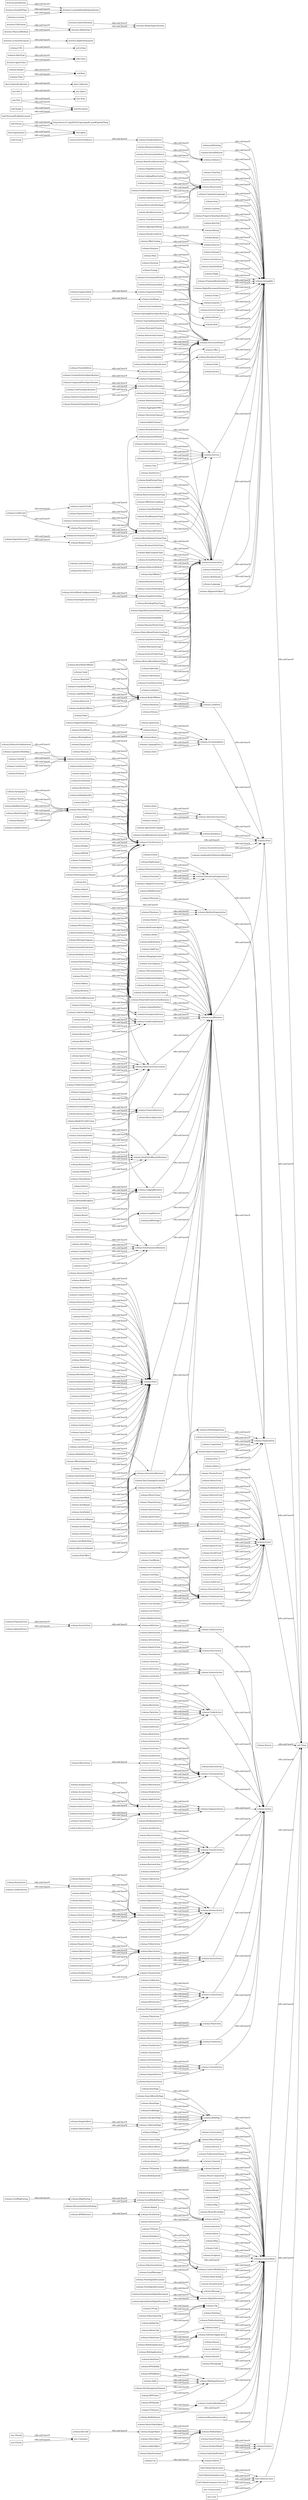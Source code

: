 digraph ar2dtool_diagram { 
rankdir=LR;
size="1000"
node [shape = rectangle, color="black"]; "sioc:Thread" "sioc:UserAccount" "foaf:Agent" "sioc:Post" "sioc:Item" "sioc:Space" "foaf:Document" "sioc:Site" "foaf:OnlineAccount" "sioc:Container" "sioc:Forum" "skos:OrderedCollection" "skos:Collection" "schema:ComputerLanguage" "schema:MusicRecording" "schema:PostalAddress" "schema:RoofingContractor" "schema:CampingPitch" "schema:GeoShape" "schema:Intangible" "schema:Article" "schema:AutoPartsStore" "schema:CommentAction" "schema:Question" "schema:PeopleAudience" "schema:UseAction" "schema:MusicAlbumProductionType" "schema:IndividualProduct" "schema:GameServerStatus" "schema:Movie" "schema:BusinessAudience" "schema:Blog" "schema:RsvpResponseType" "schema:GiveAction" "schema:CookAction" "schema:Embassy" "schema:ComedyClub" "schema:Code" "schema:ReservationPackage" "schema:Hotel" "schema:IceCreamShop" "schema:Playground" "schema:Seat" "schema:MusicVideoObject" "schema:Museum" "schema:GovernmentOffice" "schema:Barcode" "schema:DislikeAction" "schema:Energy" "schema:CreateAction" "schema:PlayAction" "schema:BookSeries" "schema:ReturnAction" "schema:ListItem" "schema:Sculpture" "schema:LiquorStore" "schema:Florist" "schema:MobilePhoneStore" "schema:PaymentCard" "schema:FindAction" "schema:CableOrSatelliteService" "schema:GovernmentBuilding" "schema:WPSideBar" "schema:BefriendAction" "schema:Organization" "schema:RsvpAction" "schema:DeliveryEvent" "schema:DanceGroup" "schema:LiteraryEvent" "schema:DriveWheelConfigurationValue" "schema:City" "schema:PropertyValueSpecification" "schema:ChildrensEvent" "schema:ItemPage" "schema:WarrantyScope" "schema:TVSeries" "schema:TVClip" "schema:AccountingService" "schema:EducationalAudience" "schema:GeoCircle" "schema:SubwayStation" "schema:SocialMediaPosting" "schema:Hospital" "schema:GeoCoordinates" "schema:ExerciseGym" "schema:PoliceStation" "schema:DanceEvent" "schema:InvestmentOrDeposit" "schema:SelfStorage" "schema:BreadcrumbList" "schema:BarOrPub" "schema:BuyAction" "schema:WPAdBlock" "schema:HomeAndConstructionBusiness" "schema:Accommodation" "schema:BusTrip" "schema:MarryAction" "schema:EmergencyService" "schema:ReadAction" "schema:BodyOfWater" "schema:Aquarium" "schema:NightClub" "schema:OfficeEquipmentStore" "schema:RadioSeason" "schema:ReserveAction" "schema:AcceptAction" "schema:Electrician" "schema:ControlAction" "schema:LikeAction" "schema:ImageObject" "schema:TelevisionChannel" "schema:Attorney" "schema:DefenceEstablishment" "schema:EventVenue" "schema:Reservoir" "schema:Suite" "schema:Rating" "schema:InsuranceAgency" "schema:ReactAction" "schema:BusReservation" "schema:Brand" "schema:BroadcastEvent" "schema:TireShop" "schema:DataCatalog" "schema:DepartAction" "schema:NoteDigitalDocument" "schema:ItemListOrderType" "schema:TipAction" "schema:PublicationEvent" "schema:TrainReservation" "schema:BorrowAction" "schema:VisualArtwork" "schema:DryCleaningOrLaundry" "schema:Church" "schema:UpdateAction" "schema:Apartment" "schema:MusicAlbumReleaseType" "schema:BookmarkAction" "schema:MusicGroup" "schema:OrderAction" "schema:EmployeeRole" "schema:Resort" "schema:ParentAudience" "schema:VisualArtsEvent" "schema:EntertainmentBusiness" "schema:RealEstateAgent" "schema:VideoObject" "schema:MotorcycleDealer" "schema:BuddhistTemple" "schema:InsertAction" "schema:ActivateAction" "schema:Pharmacy" "schema:Message" "schema:SportingGoodsStore" "schema:SellAction" "schema:DisagreeAction" "schema:ItemList" "schema:OpeningHoursSpecification" "schema:TypeAndQuantityNode" "schema:TattooParlor" "schema:Plumber" "schema:MeetingRoom" "schema:Festival" "schema:RadioChannel" "schema:FoodEstablishment" "schema:Demand" "schema:DigitalDocument" "schema:ExerciseAction" "schema:SearchResultsPage" "schema:Casino" "schema:WantAction" "schema:MoveAction" "schema:GameServer" "schema:AboutPage" "schema:CheckOutAction" "schema:PrependAction" "schema:Answer" "schema:Car" "schema:ProfilePage" "schema:Specialty" "schema:Country" "schema:PaintAction" "schema:DataFeedItem" "schema:LockerDelivery" "schema:CheckInAction" "schema:Library" "schema:CheckoutPage" "schema:Clip" "schema:EmailMessage" "schema:RentalCarReservation" "schema:AutoWash" "schema:TouristAttraction" "schema:OrganizationRole" "schema:RentAction" "schema:Painting" "schema:Flight" "schema:BusStation" "schema:WarrantyPromise" "schema:LocationFeatureSpecification" "schema:ListenAction" "schema:Vehicle" "schema:ElementarySchool" "schema:PublicationIssue" "schema:InviteAction" "schema:OrderStatus" "schema:EventStatusType" "schema:WatchAction" "schema:Mountain" "schema:SingleFamilyResidence" "schema:ParkingFacility" "schema:Game" "schema:BookFormatType" "schema:SportsEvent" "schema:FoodService" "schema:Integer" "schema:LeaveAction" "schema:ProgramMembership" "schema:PaymentService" "schema:TravelAction" "schema:DigitalDocumentPermission" "schema:InteractionCounter" "schema:DiscussionForumPosting" "schema:Season" "schema:Locksmith" "schema:Preschool" "schema:TextDigitalDocument" "schema:RestrictedDiet" "schema:Ticket" "schema:Volcano" "schema:FollowAction" "schema:SocialEvent" "schema:HairSalon" "schema:AutoRepair" "schema:ReservationStatusType" "schema:ReplyAction" "schema:AchieveAction" "schema:DrinkAction" "schema:UserDownloads" "schema:Report" "schema:GovernmentService" "schema:RadioStation" "schema:OfferItemCondition" "schema:SomeProducts" "schema:SportsActivityLocation" "schema:DataType" "schema:AppendAction" "schema:HealthAndBeautyBusiness" "schema:Quantity" "schema:ScheduleAction" "schema:UserCheckins" "schema:MensClothingStore" "schema:Notary" "schema:CreditCard" "schema:WebSite" "schema:Table" "schema:AddAction" "schema:DrawAction" "schema:CollegeOrUniversity" "schema:CurrencyConversionService" "schema:MusicAlbum" "schema:OnDemandEvent" "schema:CollectionPage" "schema:AutoDealer" "schema:AmusementPark" "schema:Dataset" "schema:MotorcycleRepair" "schema:FastFoodRestaurant" "schema:StadiumOrArena" "schema:NGO" "schema:Place" "schema:DaySpa" "schema:HotelRoom" "schema:Hostel" "schema:GatedResidenceCommunity" "schema:SportsTeam" "schema:LoseAction" "schema:SiteNavigationElement" "schema:MusicRelease" "schema:AgreeAction" "schema:Photograph" "schema:AggregateOffer" "schema:AggregateRating" "schema:GamePlayMode" "schema:PaymentMethod" "schema:UserTweets" "schema:FlightReservation" "schema:ServiceChannel" "schema:ChildCare" "schema:Permit" "schema:CafeOrCoffeeShop" "schema:Role" "schema:ResumeAction" "schema:HousePainter" "schema:Room" "schema:InformAction" "schema:QuantitativeValue" "schema:PublicSwimmingPool" "schema:AutoRental" "schema:FinancialProduct" "schema:CompoundPriceSpecification" "schema:StructuredValue" "schema:HVACBusiness" "schema:Offer" "schema:Campground" "schema:MovingCompany" "schema:Physician" "schema:RejectAction" "schema:UserPlusOnes" "schema:LandmarksOrHistoricalBuildings" "schema:WebPageElement" "schema:WholesaleStore" "schema:GasStation" "schema:Beach" "schema:SeaBodyOfWater" "schema:ApartmentComplex" "schema:DataFeed" "schema:Motel" "schema:MovieSeries" "schema:HinduTemple" "schema:PerformAction" "schema:Pond" "schema:Restaurant" "schema:BroadcastChannel" "schema:Continent" "schema:ViewAction" "schema:ShoppingCenter" "schema:TravelAgency" "schema:PlaceOfWorship" "schema:TechArticle" "schema:Park" "schema:TelevisionStation" "schema:BowlingAlley" "schema:BookStore" "schema:ComedyEvent" "schema:DayOfWeek" "schema:GeneralContractor" "schema:BusinessFunction" "schema:WriteAction" "schema:NewsArticle" "schema:Order" "schema:Invoice" "schema:TieAction" "schema:UserBlocks" "schema:TVSeason" "schema:Enumeration" "schema:OfferCatalog" "schema:ContactPointOption" "schema:SoftwareSourceCode" "schema:PhotographAction" "schema:BoardingPolicyType" "schema:Airline" "schema:LendAction" "schema:MiddleSchool" "schema:VoteAction" "schema:UserComments" "schema:EducationalOrganization" "schema:PerformingGroup" "schema:ScreeningEvent" "schema:Mosque" "schema:MediaObject" "schema:MusicStore" "schema:Distance" "schema:ComputerStore" "schema:APIReference" "schema:EmploymentAgency" "schema:DigitalDocumentPermissionType" "schema:EngineSpecification" "schema:AuthorizeAction" "schema:ElectronicsStore" "schema:Bakery" "schema:BeautySalon" "schema:BusStop" "schema:Person" "schema:ScholarlyArticle" "schema:Service" "schema:MusicVenue" "schema:Float" "schema:ParcelService" "schema:WebPage" "schema:TradeAction" "schema:QuoteAction" "schema:RiverBodyOfWater" "schema:SearchAction" "schema:VideoGame" "schema:ItemAvailability" "schema:JewelryStore" "schema:ApplyAction" "schema:UnitPriceSpecification" "schema:TaxiStand" "schema:TakeAction" "schema:GovernmentPermit" "schema:BankAccount" "schema:Conversation" "schema:MusicPlaylist" "schema:Brewery" "schema:Canal" "schema:Event" "schema:EatAction" "schema:ProfessionalService" "schema:CatholicChurch" "schema:FoodEvent" "schema:PetStore" "schema:ClothingStore" "schema:MobileApplication" "schema:Review" "schema:VideoGallery" "schema:OrderItem" "schema:BedDetails" "schema:PublicationVolume" "schema:TouristInformationCenter" "schema:ConsumeAction" "schema:LiveBlogPosting" "schema:PawnShop" "schema:FinancialService" "schema:UserPlays" "schema:DeleteAction" "schema:PaymentStatusType" "schema:SendAction" "schema:CancelAction" "schema:SaleEvent" "schema:UnRegisterAction" "schema:AskAction" "schema:School" "schema:AudioObject" "schema:TVEpisode" "schema:GroceryStore" "schema:OrganizeAction" "schema:DataDownload" "schema:ReplaceAction" "schema:House" "schema:Bridge" "schema:AdultEntertainment" "schema:FilmAction" "schema:FurnitureStore" "schema:RadioEpisode" "schema:AssignAction" "schema:CreativeWorkSeries" "schema:TransferAction" "schema:Comment" "schema:VideoGameClip" "schema:Dentist" "schema:QAPage" "schema:EducationEvent" "schema:PresentationDigitalDocument" "schema:RadioClip" "schema:SkiResort" "schema:ShareAction" "schema:BankOrCreditUnion" "schema:Language" "schema:AnimalShelter" "schema:OwnershipInfo" "schema:Episode" "schema:HobbyShop" "schema:DeliveryMethod" "schema:AutoBodyShop" "schema:LodgingBusiness" "schema:DonateAction" "schema:DeliveryChargeSpecification" "schema:MusicComposition" "schema:UserInteraction" "schema:GenderType" "schema:AllocateAction" "schema:LodgingReservation" "schema:ShoeStore" "schema:ReceiveAction" "schema:ArriveAction" "schema:BikeStore" "schema:UserPageVisits" "schema:Series" "schema:MedicalOrganization" "schema:Recipe" "schema:GovernmentOrganization" "schema:MovieRentalStore" "schema:Winery" "schema:ReviewAction" "schema:ProductModel" "schema:PlanAction" "schema:AdministrativeArea" "schema:DownloadAction" "schema:AlignmentObject" "schema:JobPosting" "schema:SuspendAction" "schema:CreativeWorkSeason" "schema:Waterfall" "schema:DiscoverAction" "schema:SubscribeAction" "schema:LegalService" "schema:DatedMoneySpecification" "schema:NailSalon" "schema:Residence" "schema:RecyclingCenter" "schema:ContactPoint" "schema:BusinessEvent" "schema:WPFooter" "schema:InteractAction" "schema:TennisComplex" "schema:AssessAction" "schema:VideoGameSeries" "schema:CivicStructure" "schema:EventReservation" "schema:ParcelDelivery" "schema:RegisterAction" "schema:DepartmentStore" "schema:SoftwareApplication" "schema:PropertyValue" "schema:QualitativeValue" "schema:ArtGallery" "schema:OceanBodyOfWater" "schema:SteeringPositionValue" "schema:PaymentChargeSpecification" "schema:TheaterEvent" "schema:Action" "schema:CreativeWork" "schema:UserLikes" "schema:FireStation" "schema:HomeGoodsStore" "schema:PerformanceRole" "schema:Book" "schema:RVPark" "schema:Audience" "schema:Corporation" "schema:LocalBusiness" "schema:WearAction" "schema:BlogPosting" "schema:TrainStation" "schema:SportsOrganization" "schema:Mass" "schema:MusicReleaseFormatType" "schema:Duration" "schema:BusinessEntityType" "schema:WebApplication" "schema:Product" "schema:SpreadsheetDigitalDocument" "schema:MapCategoryType" "schema:Crematorium" "schema:OutletStore" "schema:MovieClip" "schema:AutomotiveBusiness" "schema:LegislativeBuilding" "schema:HealthClub" "schema:State" "schema:PayAction" "schema:ConfirmAction" "schema:TrackAction" "schema:IgnoreAction" "schema:MovieTheater" "schema:Map" "schema:Taxi" "schema:PerformingArtsTheater" "schema:TaxiService" "schema:RadioSeries" "schema:CityHall" "schema:PriceSpecification" "schema:InstallAction" "schema:NutritionInformation" "schema:EndorseAction" "schema:FoodEstablishmentReservation" "schema:DeactivateAction" "schema:AutomatedTeller" "schema:LoanOrCredit" "schema:Landform" "schema:MonetaryAmount" "schema:TaxiReservation" "schema:ContactPage" "schema:ActionStatusType" "schema:HighSchool" "schema:ConvenienceStore" "schema:ChooseAction" "schema:Periodical" "schema:WinAction" "schema:LakeBodyOfWater" "schema:SportsClub" "schema:WPHeader" "schema:InternetCafe" "schema:Store" "schema:ToyStore" "schema:JoinAction" "schema:MusicEvent" "schema:BedAndBreakfast" "schema:Zoo" "schema:PostOffice" "schema:BroadcastService" "schema:ExhibitionEvent" "schema:Courthouse" "schema:HardwareStore" "schema:CommunicateAction" "schema:DepositAccount" "schema:URL" "schema:ImageGallery" "schema:Airport" "schema:TrainTrip" "schema:Synagogue" "schema:TheaterGroup" "schema:CheckAction" "schema:GardenStore" "schema:GolfCourse" "schema:EntryPoint" "schema:Reservation" "schema:Cemetery" "foaf:Image" "rdfs:Class" "http://www.w3.org/2003/01/geo/wgs84_pos#SpatialThing" "foaf:Person" "foaf:OnlineChatAccount" "foaf:PersonalProfileDocument" "foaf:OnlineGamingAccount" "foaf:Organization" "foaf:Group" "foaf:OnlineEcommerceAccount" ; /*classes style*/
	"schema:LegislativeBuilding" -> "schema:GovernmentBuilding" [ label = "rdfs:subClassOf" ];
	"schema:MovieTheater" -> "schema:EntertainmentBusiness" [ label = "rdfs:subClassOf" ];
	"schema:MovieTheater" -> "schema:CivicStructure" [ label = "rdfs:subClassOf" ];
	"schema:Barcode" -> "schema:ImageObject" [ label = "rdfs:subClassOf" ];
	"schema:TrainTrip" -> "schema:Intangible" [ label = "rdfs:subClassOf" ];
	"schema:LakeBodyOfWater" -> "schema:BodyOfWater" [ label = "rdfs:subClassOf" ];
	"schema:SearchResultsPage" -> "schema:WebPage" [ label = "rdfs:subClassOf" ];
	"schema:House" -> "schema:Accommodation" [ label = "rdfs:subClassOf" ];
	"schema:MusicVideoObject" -> "schema:MediaObject" [ label = "rdfs:subClassOf" ];
	"schema:LocationFeatureSpecification" -> "schema:PropertyValue" [ label = "rdfs:subClassOf" ];
	"schema:UserPlays" -> "schema:UserInteraction" [ label = "rdfs:subClassOf" ];
	"schema:Pond" -> "schema:BodyOfWater" [ label = "rdfs:subClassOf" ];
	"schema:ItemAvailability" -> "schema:Enumeration" [ label = "rdfs:subClassOf" ];
	"schema:Seat" -> "schema:Intangible" [ label = "rdfs:subClassOf" ];
	"schema:Dataset" -> "schema:CreativeWork" [ label = "rdfs:subClassOf" ];
	"schema:Zoo" -> "schema:CivicStructure" [ label = "rdfs:subClassOf" ];
	"schema:CheckoutPage" -> "schema:WebPage" [ label = "rdfs:subClassOf" ];
	"schema:Notary" -> "schema:LegalService" [ label = "rdfs:subClassOf" ];
	"schema:MusicEvent" -> "schema:Event" [ label = "rdfs:subClassOf" ];
	"schema:LeaveAction" -> "schema:InteractAction" [ label = "rdfs:subClassOf" ];
	"schema:PerformAction" -> "schema:PlayAction" [ label = "rdfs:subClassOf" ];
	"schema:Table" -> "schema:WebPageElement" [ label = "rdfs:subClassOf" ];
	"schema:CafeOrCoffeeShop" -> "schema:FoodEstablishment" [ label = "rdfs:subClassOf" ];
	"schema:BikeStore" -> "schema:Store" [ label = "rdfs:subClassOf" ];
	"schema:TennisComplex" -> "schema:SportsActivityLocation" [ label = "rdfs:subClassOf" ];
	"schema:ScheduleAction" -> "schema:PlanAction" [ label = "rdfs:subClassOf" ];
	"schema:Distance" -> "schema:Quantity" [ label = "rdfs:subClassOf" ];
	"schema:Taxi" -> "schema:Service" [ label = "rdfs:subClassOf" ];
	"schema:DislikeAction" -> "schema:ReactAction" [ label = "rdfs:subClassOf" ];
	"schema:MusicStore" -> "schema:Store" [ label = "rdfs:subClassOf" ];
	"schema:BowlingAlley" -> "schema:SportsActivityLocation" [ label = "rdfs:subClassOf" ];
	"schema:TravelAgency" -> "schema:LocalBusiness" [ label = "rdfs:subClassOf" ];
	"schema:DigitalDocument" -> "schema:CreativeWork" [ label = "rdfs:subClassOf" ];
	"schema:IndividualProduct" -> "schema:Product" [ label = "rdfs:subClassOf" ];
	"schema:Message" -> "schema:CreativeWork" [ label = "rdfs:subClassOf" ];
	"schema:Blog" -> "schema:CreativeWork" [ label = "rdfs:subClassOf" ];
	"schema:AutoBodyShop" -> "schema:AutomotiveBusiness" [ label = "rdfs:subClassOf" ];
	"schema:Car" -> "schema:Vehicle" [ label = "rdfs:subClassOf" ];
	"schema:OrganizeAction" -> "schema:Action" [ label = "rdfs:subClassOf" ];
	"schema:WinAction" -> "schema:AchieveAction" [ label = "rdfs:subClassOf" ];
	"schema:GovernmentOffice" -> "schema:LocalBusiness" [ label = "rdfs:subClassOf" ];
	"dcterms:LicenseDocument" -> "dcterms:RightsStatement" [ label = "rdfs:subClassOf" ];
	"schema:RadioSeason" -> "schema:CreativeWorkSeason" [ label = "rdfs:subClassOf" ];
	"schema:FilmAction" -> "schema:CreateAction" [ label = "rdfs:subClassOf" ];
	"schema:FoodEstablishment" -> "schema:LocalBusiness" [ label = "rdfs:subClassOf" ];
	"schema:Festival" -> "schema:Event" [ label = "rdfs:subClassOf" ];
	"schema:GroceryStore" -> "schema:Store" [ label = "rdfs:subClassOf" ];
	"schema:AgreeAction" -> "schema:ReactAction" [ label = "rdfs:subClassOf" ];
	"schema:WarrantyScope" -> "schema:Enumeration" [ label = "rdfs:subClassOf" ];
	"schema:PropertyValue" -> "schema:StructuredValue" [ label = "rdfs:subClassOf" ];
	"schema:BookStore" -> "schema:Store" [ label = "rdfs:subClassOf" ];
	"schema:ReservationStatusType" -> "schema:Enumeration" [ label = "rdfs:subClassOf" ];
	"schema:Quantity" -> "schema:Intangible" [ label = "rdfs:subClassOf" ];
	"schema:Flight" -> "schema:Intangible" [ label = "rdfs:subClassOf" ];
	"schema:HealthAndBeautyBusiness" -> "schema:LocalBusiness" [ label = "rdfs:subClassOf" ];
	"schema:GovernmentService" -> "schema:Service" [ label = "rdfs:subClassOf" ];
	"schema:ContactPage" -> "schema:WebPage" [ label = "rdfs:subClassOf" ];
	"schema:MotorcycleDealer" -> "schema:AutomotiveBusiness" [ label = "rdfs:subClassOf" ];
	"schema:VideoGameSeries" -> "schema:CreativeWorkSeries" [ label = "rdfs:subClassOf" ];
	"schema:Demand" -> "schema:Intangible" [ label = "rdfs:subClassOf" ];
	"schema:Church" -> "schema:PlaceOfWorship" [ label = "rdfs:subClassOf" ];
	"schema:TakeAction" -> "schema:TransferAction" [ label = "rdfs:subClassOf" ];
	"schema:TransferAction" -> "schema:Action" [ label = "rdfs:subClassOf" ];
	"schema:InviteAction" -> "schema:CommunicateAction" [ label = "rdfs:subClassOf" ];
	"schema:ScholarlyArticle" -> "schema:Article" [ label = "rdfs:subClassOf" ];
	"schema:Organization" -> "owl:Thing" [ label = "rdfs:subClassOf" ];
	"schema:WPAdBlock" -> "schema:WebPageElement" [ label = "rdfs:subClassOf" ];
	"schema:DatedMoneySpecification" -> "schema:StructuredValue" [ label = "rdfs:subClassOf" ];
	"schema:ItemListOrderType" -> "schema:Enumeration" [ label = "rdfs:subClassOf" ];
	"schema:HinduTemple" -> "schema:PlaceOfWorship" [ label = "rdfs:subClassOf" ];
	"schema:PerformingGroup" -> "schema:Organization" [ label = "rdfs:subClassOf" ];
	"schema:HardwareStore" -> "schema:Store" [ label = "rdfs:subClassOf" ];
	"schema:MediaObject" -> "schema:CreativeWork" [ label = "rdfs:subClassOf" ];
	"schema:RiverBodyOfWater" -> "schema:BodyOfWater" [ label = "rdfs:subClassOf" ];
	"schema:PropertyValueSpecification" -> "schema:Intangible" [ label = "rdfs:subClassOf" ];
	"schema:WearAction" -> "schema:UseAction" [ label = "rdfs:subClassOf" ];
	"schema:ExhibitionEvent" -> "schema:Event" [ label = "rdfs:subClassOf" ];
	"schema:AutoRental" -> "schema:AutomotiveBusiness" [ label = "rdfs:subClassOf" ];
	"schema:WriteAction" -> "schema:CreateAction" [ label = "rdfs:subClassOf" ];
	"schema:SoftwareSourceCode" -> "schema:CreativeWork" [ label = "rdfs:subClassOf" ];
	"schema:ChildrensEvent" -> "schema:Event" [ label = "rdfs:subClassOf" ];
	"schema:AdultEntertainment" -> "schema:EntertainmentBusiness" [ label = "rdfs:subClassOf" ];
	"schema:HairSalon" -> "schema:HealthAndBeautyBusiness" [ label = "rdfs:subClassOf" ];
	"sioc:Forum" -> "sioc:Container" [ label = "rdfs:subClassOf" ];
	"schema:Game" -> "schema:CreativeWork" [ label = "rdfs:subClassOf" ];
	"schema:TouristInformationCenter" -> "schema:LocalBusiness" [ label = "rdfs:subClassOf" ];
	"schema:VisualArtsEvent" -> "schema:Event" [ label = "rdfs:subClassOf" ];
	"schema:ParcelService" -> "schema:DeliveryMethod" [ label = "rdfs:subClassOf" ];
	"sioc:Site" -> "sioc:Space" [ label = "rdfs:subClassOf" ];
	"schema:ProgramMembership" -> "schema:Intangible" [ label = "rdfs:subClassOf" ];
	"schema:ScreeningEvent" -> "schema:Event" [ label = "rdfs:subClassOf" ];
	"schema:BookFormatType" -> "schema:Enumeration" [ label = "rdfs:subClassOf" ];
	"schema:WebPageElement" -> "schema:CreativeWork" [ label = "rdfs:subClassOf" ];
	"schema:ParkingFacility" -> "schema:CivicStructure" [ label = "rdfs:subClassOf" ];
	"schema:MusicAlbumProductionType" -> "schema:Enumeration" [ label = "rdfs:subClassOf" ];
	"schema:MovieRentalStore" -> "schema:Store" [ label = "rdfs:subClassOf" ];
	"foaf:OnlineAccount" -> "owl:Thing" [ label = "rdfs:subClassOf" ];
	"dcterms:MediaType" -> "dcterms:MediaTypeOrExtent" [ label = "rdfs:subClassOf" ];
	"schema:ReplaceAction" -> "schema:UpdateAction" [ label = "rdfs:subClassOf" ];
	"dcterms:AgentClass" -> "rdfs:Class" [ label = "rdfs:subClassOf" ];
	"schema:PlanAction" -> "schema:OrganizeAction" [ label = "rdfs:subClassOf" ];
	"schema:DataDownload" -> "schema:MediaObject" [ label = "rdfs:subClassOf" ];
	"schema:AmusementPark" -> "schema:EntertainmentBusiness" [ label = "rdfs:subClassOf" ];
	"schema:HVACBusiness" -> "schema:HomeAndConstructionBusiness" [ label = "rdfs:subClassOf" ];
	"schema:Periodical" -> "schema:CreativeWorkSeries" [ label = "rdfs:subClassOf" ];
	"schema:InvestmentOrDeposit" -> "schema:FinancialProduct" [ label = "rdfs:subClassOf" ];
	"schema:UserPageVisits" -> "schema:UserInteraction" [ label = "rdfs:subClassOf" ];
	"schema:AggregateRating" -> "schema:Rating" [ label = "rdfs:subClassOf" ];
	"schema:HotelRoom" -> "schema:Room" [ label = "rdfs:subClassOf" ];
	"schema:BusinessAudience" -> "schema:Audience" [ label = "rdfs:subClassOf" ];
	"schema:EventStatusType" -> "schema:Enumeration" [ label = "rdfs:subClassOf" ];
	"schema:TipAction" -> "schema:TradeAction" [ label = "rdfs:subClassOf" ];
	"schema:RsvpResponseType" -> "schema:Enumeration" [ label = "rdfs:subClassOf" ];
	"schema:LockerDelivery" -> "schema:DeliveryMethod" [ label = "rdfs:subClassOf" ];
	"schema:Float" -> "xsd:float" [ label = "rdfs:subClassOf" ];
	"schema:SearchAction" -> "schema:Action" [ label = "rdfs:subClassOf" ];
	"schema:SiteNavigationElement" -> "schema:WebPageElement" [ label = "rdfs:subClassOf" ];
	"schema:AuthorizeAction" -> "schema:AllocateAction" [ label = "rdfs:subClassOf" ];
	"schema:ShoeStore" -> "schema:Store" [ label = "rdfs:subClassOf" ];
	"foaf:OnlineChatAccount" -> "foaf:OnlineAccount" [ label = "rdfs:subClassOf" ];
	"schema:FireStation" -> "schema:EmergencyService" [ label = "rdfs:subClassOf" ];
	"schema:FireStation" -> "schema:CivicStructure" [ label = "rdfs:subClassOf" ];
	"schema:MusicReleaseFormatType" -> "schema:Enumeration" [ label = "rdfs:subClassOf" ];
	"sioc:Post" -> "foaf:Document" [ label = "rdfs:subClassOf" ];
	"sioc:Post" -> "sioc:Item" [ label = "rdfs:subClassOf" ];
	"schema:PeopleAudience" -> "schema:Audience" [ label = "rdfs:subClassOf" ];
	"schema:Reservoir" -> "schema:BodyOfWater" [ label = "rdfs:subClassOf" ];
	"schema:Motel" -> "schema:LodgingBusiness" [ label = "rdfs:subClassOf" ];
	"schema:HealthClub" -> "schema:SportsActivityLocation" [ label = "rdfs:subClassOf" ];
	"schema:HealthClub" -> "schema:HealthAndBeautyBusiness" [ label = "rdfs:subClassOf" ];
	"schema:StadiumOrArena" -> "schema:SportsActivityLocation" [ label = "rdfs:subClassOf" ];
	"schema:StadiumOrArena" -> "schema:CivicStructure" [ label = "rdfs:subClassOf" ];
	"schema:MusicComposition" -> "schema:CreativeWork" [ label = "rdfs:subClassOf" ];
	"schema:APIReference" -> "schema:TechArticle" [ label = "rdfs:subClassOf" ];
	"schema:LocalBusiness" -> "schema:Place" [ label = "rdfs:subClassOf" ];
	"schema:LocalBusiness" -> "schema:Organization" [ label = "rdfs:subClassOf" ];
	"schema:PublicationIssue" -> "schema:CreativeWork" [ label = "rdfs:subClassOf" ];
	"schema:DiscoverAction" -> "schema:FindAction" [ label = "rdfs:subClassOf" ];
	"schema:RentalCarReservation" -> "schema:Reservation" [ label = "rdfs:subClassOf" ];
	"schema:DrinkAction" -> "schema:ConsumeAction" [ label = "rdfs:subClassOf" ];
	"schema:Enumeration" -> "schema:Intangible" [ label = "rdfs:subClassOf" ];
	"schema:PaymentStatusType" -> "schema:Enumeration" [ label = "rdfs:subClassOf" ];
	"schema:MovieClip" -> "schema:Clip" [ label = "rdfs:subClassOf" ];
	"schema:CivicStructure" -> "schema:Place" [ label = "rdfs:subClassOf" ];
	"schema:AutoRepair" -> "schema:AutomotiveBusiness" [ label = "rdfs:subClassOf" ];
	"schema:BusStop" -> "schema:CivicStructure" [ label = "rdfs:subClassOf" ];
	"schema:Attorney" -> "schema:LegalService" [ label = "rdfs:subClassOf" ];
	"schema:WebPage" -> "schema:CreativeWork" [ label = "rdfs:subClassOf" ];
	"schema:VisualArtwork" -> "schema:CreativeWork" [ label = "rdfs:subClassOf" ];
	"schema:MeetingRoom" -> "schema:Room" [ label = "rdfs:subClassOf" ];
	"schema:DepartAction" -> "schema:MoveAction" [ label = "rdfs:subClassOf" ];
	"schema:BarOrPub" -> "schema:FoodEstablishment" [ label = "rdfs:subClassOf" ];
	"schema:RealEstateAgent" -> "schema:LocalBusiness" [ label = "rdfs:subClassOf" ];
	"schema:GatedResidenceCommunity" -> "schema:Residence" [ label = "rdfs:subClassOf" ];
	"schema:ReservationPackage" -> "schema:Reservation" [ label = "rdfs:subClassOf" ];
	"schema:MusicVenue" -> "schema:CivicStructure" [ label = "rdfs:subClassOf" ];
	"schema:ComedyEvent" -> "schema:Event" [ label = "rdfs:subClassOf" ];
	"schema:AutoPartsStore" -> "schema:Store" [ label = "rdfs:subClassOf" ];
	"schema:AutoPartsStore" -> "schema:AutomotiveBusiness" [ label = "rdfs:subClassOf" ];
	"schema:ArtGallery" -> "schema:EntertainmentBusiness" [ label = "rdfs:subClassOf" ];
	"schema:CreativeWorkSeries" -> "schema:CreativeWork" [ label = "rdfs:subClassOf" ];
	"schema:Preschool" -> "schema:EducationalOrganization" [ label = "rdfs:subClassOf" ];
	"schema:RadioChannel" -> "schema:BroadcastChannel" [ label = "rdfs:subClassOf" ];
	"schema:SuspendAction" -> "schema:ControlAction" [ label = "rdfs:subClassOf" ];
	"schema:Resort" -> "schema:LodgingBusiness" [ label = "rdfs:subClassOf" ];
	"schema:TelevisionChannel" -> "schema:BroadcastChannel" [ label = "rdfs:subClassOf" ];
	"schema:Order" -> "schema:Intangible" [ label = "rdfs:subClassOf" ];
	"schema:TaxiStand" -> "schema:CivicStructure" [ label = "rdfs:subClassOf" ];
	"schema:Service" -> "schema:Intangible" [ label = "rdfs:subClassOf" ];
	"schema:DisagreeAction" -> "schema:ReactAction" [ label = "rdfs:subClassOf" ];
	"schema:Intangible" -> "owl:Thing" [ label = "rdfs:subClassOf" ];
	"schema:BefriendAction" -> "schema:InteractAction" [ label = "rdfs:subClassOf" ];
	"schema:ElementarySchool" -> "schema:EducationalOrganization" [ label = "rdfs:subClassOf" ];
	"schema:PostalAddress" -> "schema:ContactPoint" [ label = "rdfs:subClassOf" ];
	"schema:Person" -> "owl:Thing" [ label = "rdfs:subClassOf" ];
	"schema:ControlAction" -> "schema:Action" [ label = "rdfs:subClassOf" ];
	"schema:Accommodation" -> "schema:Place" [ label = "rdfs:subClassOf" ];
	"schema:RoofingContractor" -> "schema:HomeAndConstructionBusiness" [ label = "rdfs:subClassOf" ];
	"schema:Courthouse" -> "schema:GovernmentBuilding" [ label = "rdfs:subClassOf" ];
	"schema:MusicAlbumReleaseType" -> "schema:Enumeration" [ label = "rdfs:subClassOf" ];
	"schema:WatchAction" -> "schema:ConsumeAction" [ label = "rdfs:subClassOf" ];
	"schema:Hospital" -> "schema:MedicalOrganization" [ label = "rdfs:subClassOf" ];
	"schema:Hospital" -> "schema:EmergencyService" [ label = "rdfs:subClassOf" ];
	"schema:Hospital" -> "schema:CivicStructure" [ label = "rdfs:subClassOf" ];
	"schema:DiscussionForumPosting" -> "schema:SocialMediaPosting" [ label = "rdfs:subClassOf" ];
	"schema:FindAction" -> "schema:Action" [ label = "rdfs:subClassOf" ];
	"schema:ComputerStore" -> "schema:Store" [ label = "rdfs:subClassOf" ];
	"schema:BroadcastService" -> "schema:Service" [ label = "rdfs:subClassOf" ];
	"schema:UpdateAction" -> "schema:Action" [ label = "rdfs:subClassOf" ];
	"schema:BoardingPolicyType" -> "schema:Enumeration" [ label = "rdfs:subClassOf" ];
	"foaf:PersonalProfileDocument" -> "foaf:Document" [ label = "rdfs:subClassOf" ];
	"schema:SendAction" -> "schema:TransferAction" [ label = "rdfs:subClassOf" ];
	"schema:MusicAlbum" -> "schema:MusicPlaylist" [ label = "rdfs:subClassOf" ];
	"schema:Embassy" -> "schema:GovernmentBuilding" [ label = "rdfs:subClassOf" ];
	"schema:FinancialService" -> "schema:LocalBusiness" [ label = "rdfs:subClassOf" ];
	"schema:Integer" -> "xsd:float" [ label = "rdfs:subClassOf" ];
	"schema:UserCheckins" -> "schema:UserInteraction" [ label = "rdfs:subClassOf" ];
	"schema:Episode" -> "schema:CreativeWork" [ label = "rdfs:subClassOf" ];
	"schema:ProductModel" -> "schema:Product" [ label = "rdfs:subClassOf" ];
	"schema:MonetaryAmount" -> "schema:StructuredValue" [ label = "rdfs:subClassOf" ];
	"schema:Vehicle" -> "schema:Product" [ label = "rdfs:subClassOf" ];
	"schema:MensClothingStore" -> "schema:Store" [ label = "rdfs:subClassOf" ];
	"schema:TaxiReservation" -> "schema:Reservation" [ label = "rdfs:subClassOf" ];
	"schema:TypeAndQuantityNode" -> "schema:StructuredValue" [ label = "rdfs:subClassOf" ];
	"schema:Pharmacy" -> "schema:MedicalOrganization" [ label = "rdfs:subClassOf" ];
	"schema:Photograph" -> "schema:CreativeWork" [ label = "rdfs:subClassOf" ];
	"schema:ActionStatusType" -> "schema:Enumeration" [ label = "rdfs:subClassOf" ];
	"schema:Airline" -> "schema:Organization" [ label = "rdfs:subClassOf" ];
	"schema:SellAction" -> "schema:TradeAction" [ label = "rdfs:subClassOf" ];
	"schema:MapCategoryType" -> "schema:Enumeration" [ label = "rdfs:subClassOf" ];
	"schema:HousePainter" -> "schema:HomeAndConstructionBusiness" [ label = "rdfs:subClassOf" ];
	"dcterms:FileFormat" -> "dcterms:MediaType" [ label = "rdfs:subClassOf" ];
	"schema:GameServerStatus" -> "schema:Enumeration" [ label = "rdfs:subClassOf" ];
	"schema:SubwayStation" -> "schema:CivicStructure" [ label = "rdfs:subClassOf" ];
	"schema:PetStore" -> "schema:Store" [ label = "rdfs:subClassOf" ];
	"schema:GiveAction" -> "schema:TransferAction" [ label = "rdfs:subClassOf" ];
	"schema:RadioEpisode" -> "schema:Episode" [ label = "rdfs:subClassOf" ];
	"schema:ApartmentComplex" -> "schema:Residence" [ label = "rdfs:subClassOf" ];
	"schema:ListenAction" -> "schema:ConsumeAction" [ label = "rdfs:subClassOf" ];
	"schema:Winery" -> "schema:FoodEstablishment" [ label = "rdfs:subClassOf" ];
	"schema:GeoCircle" -> "schema:GeoShape" [ label = "rdfs:subClassOf" ];
	"schema:EmailMessage" -> "schema:Message" [ label = "rdfs:subClassOf" ];
	"schema:GovernmentPermit" -> "schema:Permit" [ label = "rdfs:subClassOf" ];
	"schema:InstallAction" -> "schema:ConsumeAction" [ label = "rdfs:subClassOf" ];
	"schema:OrganizationRole" -> "schema:Role" [ label = "rdfs:subClassOf" ];
	"schema:DeactivateAction" -> "schema:ControlAction" [ label = "rdfs:subClassOf" ];
	"schema:Offer" -> "schema:Intangible" [ label = "rdfs:subClassOf" ];
	"schema:Suite" -> "schema:Accommodation" [ label = "rdfs:subClassOf" ];
	"schema:Casino" -> "schema:EntertainmentBusiness" [ label = "rdfs:subClassOf" ];
	"schema:DepartmentStore" -> "schema:Store" [ label = "rdfs:subClassOf" ];
	"schema:AutoWash" -> "schema:AutomotiveBusiness" [ label = "rdfs:subClassOf" ];
	"schema:Florist" -> "schema:Store" [ label = "rdfs:subClassOf" ];
	"schema:WholesaleStore" -> "schema:Store" [ label = "rdfs:subClassOf" ];
	"schema:LikeAction" -> "schema:ReactAction" [ label = "rdfs:subClassOf" ];
	"schema:Beach" -> "schema:CivicStructure" [ label = "rdfs:subClassOf" ];
	"schema:IgnoreAction" -> "schema:AssessAction" [ label = "rdfs:subClassOf" ];
	"schema:Reservation" -> "schema:Intangible" [ label = "rdfs:subClassOf" ];
	"schema:EventVenue" -> "schema:CivicStructure" [ label = "rdfs:subClassOf" ];
	"schema:BookmarkAction" -> "schema:OrganizeAction" [ label = "rdfs:subClassOf" ];
	"schema:Restaurant" -> "schema:FoodEstablishment" [ label = "rdfs:subClassOf" ];
	"schema:BlogPosting" -> "schema:SocialMediaPosting" [ label = "rdfs:subClassOf" ];
	"schema:MusicPlaylist" -> "schema:CreativeWork" [ label = "rdfs:subClassOf" ];
	"schema:BusReservation" -> "schema:Reservation" [ label = "rdfs:subClassOf" ];
	"schema:HomeGoodsStore" -> "schema:Store" [ label = "rdfs:subClassOf" ];
	"schema:Article" -> "schema:CreativeWork" [ label = "rdfs:subClassOf" ];
	"schema:ExerciseAction" -> "schema:PlayAction" [ label = "rdfs:subClassOf" ];
	"schema:TaxiService" -> "schema:Service" [ label = "rdfs:subClassOf" ];
	"schema:ReturnAction" -> "schema:TransferAction" [ label = "rdfs:subClassOf" ];
	"schema:Continent" -> "schema:Landform" [ label = "rdfs:subClassOf" ];
	"schema:ReceiveAction" -> "schema:TransferAction" [ label = "rdfs:subClassOf" ];
	"schema:BuyAction" -> "schema:TradeAction" [ label = "rdfs:subClassOf" ];
	"schema:PaymentService" -> "schema:FinancialProduct" [ label = "rdfs:subClassOf" ];
	"schema:AboutPage" -> "schema:WebPage" [ label = "rdfs:subClassOf" ];
	"schema:TattooParlor" -> "schema:HealthAndBeautyBusiness" [ label = "rdfs:subClassOf" ];
	"schema:PlaceOfWorship" -> "schema:CivicStructure" [ label = "rdfs:subClassOf" ];
	"schema:AggregateOffer" -> "schema:Offer" [ label = "rdfs:subClassOf" ];
	"schema:CollectionPage" -> "schema:WebPage" [ label = "rdfs:subClassOf" ];
	"schema:MobileApplication" -> "schema:SoftwareApplication" [ label = "rdfs:subClassOf" ];
	"schema:InsertAction" -> "schema:AddAction" [ label = "rdfs:subClassOf" ];
	"schema:DefenceEstablishment" -> "schema:GovernmentBuilding" [ label = "rdfs:subClassOf" ];
	"schema:Hotel" -> "schema:LodgingBusiness" [ label = "rdfs:subClassOf" ];
	"schema:School" -> "schema:EducationalOrganization" [ label = "rdfs:subClassOf" ];
	"schema:Comment" -> "schema:CreativeWork" [ label = "rdfs:subClassOf" ];
	"schema:DrawAction" -> "schema:CreateAction" [ label = "rdfs:subClassOf" ];
	"schema:WPHeader" -> "schema:WebPageElement" [ label = "rdfs:subClassOf" ];
	"schema:ReplyAction" -> "schema:CommunicateAction" [ label = "rdfs:subClassOf" ];
	"schema:ReactAction" -> "schema:AssessAction" [ label = "rdfs:subClassOf" ];
	"schema:ContactPoint" -> "schema:StructuredValue" [ label = "rdfs:subClassOf" ];
	"schema:QualitativeValue" -> "schema:Enumeration" [ label = "rdfs:subClassOf" ];
	"schema:PublicationVolume" -> "schema:CreativeWork" [ label = "rdfs:subClassOf" ];
	"schema:InteractAction" -> "schema:Action" [ label = "rdfs:subClassOf" ];
	"schema:Map" -> "schema:CreativeWork" [ label = "rdfs:subClassOf" ];
	"schema:DriveWheelConfigurationValue" -> "schema:QualitativeValue" [ label = "rdfs:subClassOf" ];
	"schema:AdministrativeArea" -> "schema:Place" [ label = "rdfs:subClassOf" ];
	"schema:InteractionCounter" -> "schema:StructuredValue" [ label = "rdfs:subClassOf" ];
	"schema:Airport" -> "schema:CivicStructure" [ label = "rdfs:subClassOf" ];
	"schema:Review" -> "schema:CreativeWork" [ label = "rdfs:subClassOf" ];
	"schema:Crematorium" -> "schema:CivicStructure" [ label = "rdfs:subClassOf" ];
	"schema:ViewAction" -> "schema:ConsumeAction" [ label = "rdfs:subClassOf" ];
	"schema:MedicalOrganization" -> "schema:Organization" [ label = "rdfs:subClassOf" ];
	"schema:PrependAction" -> "schema:InsertAction" [ label = "rdfs:subClassOf" ];
	"schema:Mountain" -> "schema:Landform" [ label = "rdfs:subClassOf" ];
	"schema:TrainStation" -> "schema:CivicStructure" [ label = "rdfs:subClassOf" ];
	"schema:DataType" -> "rdfs:Class" [ label = "rdfs:subClassOf" ];
	"schema:TravelAction" -> "schema:MoveAction" [ label = "rdfs:subClassOf" ];
	"schema:ParentAudience" -> "schema:PeopleAudience" [ label = "rdfs:subClassOf" ];
	"dcterms:PhysicalMedium" -> "dcterms:MediaType" [ label = "rdfs:subClassOf" ];
	"schema:Dentist" -> "schema:MedicalOrganization" [ label = "rdfs:subClassOf" ];
	"schema:Dentist" -> "schema:LocalBusiness" [ label = "rdfs:subClassOf" ];
	"schema:AssignAction" -> "schema:AllocateAction" [ label = "rdfs:subClassOf" ];
	"schema:PostOffice" -> "schema:GovernmentOffice" [ label = "rdfs:subClassOf" ];
	"schema:MusicRecording" -> "schema:CreativeWork" [ label = "rdfs:subClassOf" ];
	"schema:SkiResort" -> "schema:SportsActivityLocation" [ label = "rdfs:subClassOf" ];
	"schema:ComputerLanguage" -> "schema:Intangible" [ label = "rdfs:subClassOf" ];
	"schema:PerformingArtsTheater" -> "schema:CivicStructure" [ label = "rdfs:subClassOf" ];
	"schema:Volcano" -> "schema:Landform" [ label = "rdfs:subClassOf" ];
	"schema:PaintAction" -> "schema:CreateAction" [ label = "rdfs:subClassOf" ];
	"schema:GeneralContractor" -> "schema:HomeAndConstructionBusiness" [ label = "rdfs:subClassOf" ];
	"schema:GameServer" -> "schema:Intangible" [ label = "rdfs:subClassOf" ];
	"schema:GovernmentOrganization" -> "schema:Organization" [ label = "rdfs:subClassOf" ];
	"foaf:OnlineEcommerceAccount" -> "foaf:OnlineAccount" [ label = "rdfs:subClassOf" ];
	"schema:DataFeedItem" -> "schema:Intangible" [ label = "rdfs:subClassOf" ];
	"schema:UseAction" -> "schema:ConsumeAction" [ label = "rdfs:subClassOf" ];
	"schema:WPSideBar" -> "schema:WebPageElement" [ label = "rdfs:subClassOf" ];
	"schema:EducationalAudience" -> "schema:Audience" [ label = "rdfs:subClassOf" ];
	"schema:InsuranceAgency" -> "schema:FinancialService" [ label = "rdfs:subClassOf" ];
	"schema:InternetCafe" -> "schema:LocalBusiness" [ label = "rdfs:subClassOf" ];
	"schema:Role" -> "schema:Intangible" [ label = "rdfs:subClassOf" ];
	"schema:ShareAction" -> "schema:CommunicateAction" [ label = "rdfs:subClassOf" ];
	"schema:URL" -> "xsd:string" [ label = "rdfs:subClassOf" ];
	"schema:PresentationDigitalDocument" -> "schema:DigitalDocument" [ label = "rdfs:subClassOf" ];
	"schema:AddAction" -> "schema:UpdateAction" [ label = "rdfs:subClassOf" ];
	"schema:Book" -> "schema:CreativeWork" [ label = "rdfs:subClassOf" ];
	"dcterms:Jurisdiction" -> "dcterms:LocationPeriodOrJurisdiction" [ label = "rdfs:subClassOf" ];
	"schema:WarrantyPromise" -> "schema:StructuredValue" [ label = "rdfs:subClassOf" ];
	"schema:ExerciseGym" -> "schema:SportsActivityLocation" [ label = "rdfs:subClassOf" ];
	"schema:OfferCatalog" -> "schema:ItemList" [ label = "rdfs:subClassOf" ];
	"schema:Series" -> "schema:CreativeWork" [ label = "rdfs:subClassOf" ];
	"schema:ReadAction" -> "schema:ConsumeAction" [ label = "rdfs:subClassOf" ];
	"schema:BorrowAction" -> "schema:TransferAction" [ label = "rdfs:subClassOf" ];
	"schema:GardenStore" -> "schema:Store" [ label = "rdfs:subClassOf" ];
	"schema:BedAndBreakfast" -> "schema:LodgingBusiness" [ label = "rdfs:subClassOf" ];
	"foaf:Group" -> "foaf:Agent" [ label = "rdfs:subClassOf" ];
	"schema:BroadcastChannel" -> "schema:Intangible" [ label = "rdfs:subClassOf" ];
	"schema:DepositAccount" -> "schema:InvestmentOrDeposit" [ label = "rdfs:subClassOf" ];
	"schema:DepositAccount" -> "schema:BankAccount" [ label = "rdfs:subClassOf" ];
	"schema:Landform" -> "schema:Place" [ label = "rdfs:subClassOf" ];
	"schema:CancelAction" -> "schema:PlanAction" [ label = "rdfs:subClassOf" ];
	"schema:CityHall" -> "schema:GovernmentBuilding" [ label = "rdfs:subClassOf" ];
	"schema:AccountingService" -> "schema:FinancialService" [ label = "rdfs:subClassOf" ];
	"schema:SoftwareApplication" -> "schema:CreativeWork" [ label = "rdfs:subClassOf" ];
	"schema:Clip" -> "schema:CreativeWork" [ label = "rdfs:subClassOf" ];
	"sioc:UserAccount" -> "foaf:OnlineAccount" [ label = "rdfs:subClassOf" ];
	"schema:BedDetails" -> "schema:Intangible" [ label = "rdfs:subClassOf" ];
	"schema:Country" -> "schema:AdministrativeArea" [ label = "rdfs:subClassOf" ];
	"schema:CatholicChurch" -> "schema:PlaceOfWorship" [ label = "rdfs:subClassOf" ];
	"schema:ResumeAction" -> "schema:ControlAction" [ label = "rdfs:subClassOf" ];
	"schema:Synagogue" -> "schema:PlaceOfWorship" [ label = "rdfs:subClassOf" ];
	"foaf:Image" -> "foaf:Document" [ label = "rdfs:subClassOf" ];
	"schema:PerformanceRole" -> "schema:Role" [ label = "rdfs:subClassOf" ];
	"schema:Question" -> "schema:CreativeWork" [ label = "rdfs:subClassOf" ];
	"foaf:Person" -> "http://www.w3.org/2003/01/geo/wgs84_pos#SpatialThing" [ label = "rdfs:subClassOf" ];
	"foaf:Person" -> "foaf:Agent" [ label = "rdfs:subClassOf" ];
	"schema:CurrencyConversionService" -> "schema:FinancialProduct" [ label = "rdfs:subClassOf" ];
	"schema:Place" -> "owl:Thing" [ label = "rdfs:subClassOf" ];
	"schema:ElectronicsStore" -> "schema:Store" [ label = "rdfs:subClassOf" ];
	"schema:Language" -> "schema:Intangible" [ label = "rdfs:subClassOf" ];
	"schema:EatAction" -> "schema:ConsumeAction" [ label = "rdfs:subClassOf" ];
	"schema:SaleEvent" -> "schema:Event" [ label = "rdfs:subClassOf" ];
	"sioc:Thread" -> "sioc:Container" [ label = "rdfs:subClassOf" ];
	"schema:PublicationEvent" -> "schema:Event" [ label = "rdfs:subClassOf" ];
	"schema:EmploymentAgency" -> "schema:LocalBusiness" [ label = "rdfs:subClassOf" ];
	"schema:WebApplication" -> "schema:SoftwareApplication" [ label = "rdfs:subClassOf" ];
	"schema:PlayAction" -> "schema:Action" [ label = "rdfs:subClassOf" ];
	"schema:DeleteAction" -> "schema:UpdateAction" [ label = "rdfs:subClassOf" ];
	"schema:ItemPage" -> "schema:WebPage" [ label = "rdfs:subClassOf" ];
	"schema:Ticket" -> "schema:Intangible" [ label = "rdfs:subClassOf" ];
	"schema:Locksmith" -> "schema:HomeAndConstructionBusiness" [ label = "rdfs:subClassOf" ];
	"schema:MovingCompany" -> "schema:HomeAndConstructionBusiness" [ label = "rdfs:subClassOf" ];
	"schema:NoteDigitalDocument" -> "schema:DigitalDocument" [ label = "rdfs:subClassOf" ];
	"schema:DigitalDocumentPermissionType" -> "schema:Enumeration" [ label = "rdfs:subClassOf" ];
	"schema:ConfirmAction" -> "schema:InformAction" [ label = "rdfs:subClassOf" ];
	"schema:AllocateAction" -> "schema:OrganizeAction" [ label = "rdfs:subClassOf" ];
	"schema:Mass" -> "schema:Quantity" [ label = "rdfs:subClassOf" ];
	"schema:BroadcastEvent" -> "schema:PublicationEvent" [ label = "rdfs:subClassOf" ];
	"schema:ContactPointOption" -> "schema:Enumeration" [ label = "rdfs:subClassOf" ];
	"schema:Specialty" -> "schema:Enumeration" [ label = "rdfs:subClassOf" ];
	"schema:GamePlayMode" -> "schema:Enumeration" [ label = "rdfs:subClassOf" ];
	"schema:PoliceStation" -> "schema:EmergencyService" [ label = "rdfs:subClassOf" ];
	"schema:PoliceStation" -> "schema:CivicStructure" [ label = "rdfs:subClassOf" ];
	"schema:UserTweets" -> "schema:UserInteraction" [ label = "rdfs:subClassOf" ];
	"schema:Canal" -> "schema:BodyOfWater" [ label = "rdfs:subClassOf" ];
	"schema:MotorcycleRepair" -> "schema:AutomotiveBusiness" [ label = "rdfs:subClassOf" ];
	"schema:VoteAction" -> "schema:ChooseAction" [ label = "rdfs:subClassOf" ];
	"schema:TheaterEvent" -> "schema:Event" [ label = "rdfs:subClassOf" ];
	"schema:CreativeWorkSeason" -> "schema:CreativeWork" [ label = "rdfs:subClassOf" ];
	"schema:ItemList" -> "schema:Intangible" [ label = "rdfs:subClassOf" ];
	"schema:SocialEvent" -> "schema:Event" [ label = "rdfs:subClassOf" ];
	"schema:OrderItem" -> "schema:Intangible" [ label = "rdfs:subClassOf" ];
	"schema:FurnitureStore" -> "schema:Store" [ label = "rdfs:subClassOf" ];
	"schema:Duration" -> "schema:Quantity" [ label = "rdfs:subClassOf" ];
	"schema:PriceSpecification" -> "schema:StructuredValue" [ label = "rdfs:subClassOf" ];
	"schema:PhotographAction" -> "schema:CreateAction" [ label = "rdfs:subClassOf" ];
	"schema:SportsTeam" -> "schema:SportsOrganization" [ label = "rdfs:subClassOf" ];
	"schema:TVClip" -> "schema:Clip" [ label = "rdfs:subClassOf" ];
	"schema:UserPlusOnes" -> "schema:UserInteraction" [ label = "rdfs:subClassOf" ];
	"schema:TrainReservation" -> "schema:Reservation" [ label = "rdfs:subClassOf" ];
	"schema:AchieveAction" -> "schema:Action" [ label = "rdfs:subClassOf" ];
	"schema:OnDemandEvent" -> "schema:PublicationEvent" [ label = "rdfs:subClassOf" ];
	"schema:GovernmentBuilding" -> "schema:CivicStructure" [ label = "rdfs:subClassOf" ];
	"schema:OutletStore" -> "schema:Store" [ label = "rdfs:subClassOf" ];
	"schema:BodyOfWater" -> "schema:Landform" [ label = "rdfs:subClassOf" ];
	"schema:DeliveryMethod" -> "schema:Enumeration" [ label = "rdfs:subClassOf" ];
	"schema:JewelryStore" -> "schema:Store" [ label = "rdfs:subClassOf" ];
	"schema:Corporation" -> "schema:Organization" [ label = "rdfs:subClassOf" ];
	"schema:Sculpture" -> "schema:CreativeWork" [ label = "rdfs:subClassOf" ];
	"schema:BankOrCreditUnion" -> "schema:FinancialService" [ label = "rdfs:subClassOf" ];
	"schema:BusStation" -> "schema:CivicStructure" [ label = "rdfs:subClassOf" ];
	"schema:HobbyShop" -> "schema:Store" [ label = "rdfs:subClassOf" ];
	"schema:WantAction" -> "schema:ReactAction" [ label = "rdfs:subClassOf" ];
	"schema:Event" -> "owl:Thing" [ label = "rdfs:subClassOf" ];
	"schema:DeliveryEvent" -> "schema:Event" [ label = "rdfs:subClassOf" ];
	"schema:RsvpAction" -> "schema:InformAction" [ label = "rdfs:subClassOf" ];
	"schema:TireShop" -> "schema:Store" [ label = "rdfs:subClassOf" ];
	"schema:DataCatalog" -> "schema:CreativeWork" [ label = "rdfs:subClassOf" ];
	"schema:TVEpisode" -> "schema:Episode" [ label = "rdfs:subClassOf" ];
	"schema:DonateAction" -> "schema:TradeAction" [ label = "rdfs:subClassOf" ];
	"schema:Electrician" -> "schema:HomeAndConstructionBusiness" [ label = "rdfs:subClassOf" ];
	"schema:ApplyAction" -> "schema:OrganizeAction" [ label = "rdfs:subClassOf" ];
	"schema:Campground" -> "schema:LodgingBusiness" [ label = "rdfs:subClassOf" ];
	"schema:Campground" -> "schema:CivicStructure" [ label = "rdfs:subClassOf" ];
	"schema:GenderType" -> "schema:Enumeration" [ label = "rdfs:subClassOf" ];
	"schema:Invoice" -> "schema:Intangible" [ label = "rdfs:subClassOf" ];
	"schema:Waterfall" -> "schema:BodyOfWater" [ label = "rdfs:subClassOf" ];
	"schema:BusinessEvent" -> "schema:Event" [ label = "rdfs:subClassOf" ];
	"schema:RecyclingCenter" -> "schema:LocalBusiness" [ label = "rdfs:subClassOf" ];
	"schema:LodgingReservation" -> "schema:Reservation" [ label = "rdfs:subClassOf" ];
	"schema:Store" -> "schema:LocalBusiness" [ label = "rdfs:subClassOf" ];
	"schema:AlignmentObject" -> "schema:Intangible" [ label = "rdfs:subClassOf" ];
	"schema:BankAccount" -> "schema:FinancialProduct" [ label = "rdfs:subClassOf" ];
	"schema:Recipe" -> "schema:CreativeWork" [ label = "rdfs:subClassOf" ];
	"schema:VideoGame" -> "schema:SoftwareApplication" [ label = "rdfs:subClassOf" ];
	"schema:VideoGame" -> "schema:Game" [ label = "rdfs:subClassOf" ];
	"schema:HighSchool" -> "schema:EducationalOrganization" [ label = "rdfs:subClassOf" ];
	"schema:Mosque" -> "schema:PlaceOfWorship" [ label = "rdfs:subClassOf" ];
	"schema:TelevisionStation" -> "schema:LocalBusiness" [ label = "rdfs:subClassOf" ];
	"schema:RejectAction" -> "schema:AllocateAction" [ label = "rdfs:subClassOf" ];
	"schema:Playground" -> "schema:CivicStructure" [ label = "rdfs:subClassOf" ];
	"schema:ShoppingCenter" -> "schema:LocalBusiness" [ label = "rdfs:subClassOf" ];
	"schema:RadioStation" -> "schema:LocalBusiness" [ label = "rdfs:subClassOf" ];
	"schema:ChooseAction" -> "schema:AssessAction" [ label = "rdfs:subClassOf" ];
	"schema:OwnershipInfo" -> "schema:StructuredValue" [ label = "rdfs:subClassOf" ];
	"schema:AudioObject" -> "schema:MediaObject" [ label = "rdfs:subClassOf" ];
	"schema:CompoundPriceSpecification" -> "schema:PriceSpecification" [ label = "rdfs:subClassOf" ];
	"schema:TVSeries" -> "schema:CreativeWorkSeries" [ label = "rdfs:subClassOf" ];
	"schema:TVSeries" -> "schema:CreativeWork" [ label = "rdfs:subClassOf" ];
	"schema:Rating" -> "schema:Intangible" [ label = "rdfs:subClassOf" ];
	"schema:CheckOutAction" -> "schema:CommunicateAction" [ label = "rdfs:subClassOf" ];
	"schema:CommentAction" -> "schema:CommunicateAction" [ label = "rdfs:subClassOf" ];
	"schema:NailSalon" -> "schema:HealthAndBeautyBusiness" [ label = "rdfs:subClassOf" ];
	"schema:EngineSpecification" -> "schema:StructuredValue" [ label = "rdfs:subClassOf" ];
	"schema:JoinAction" -> "schema:InteractAction" [ label = "rdfs:subClassOf" ];
	"schema:ChildCare" -> "schema:LocalBusiness" [ label = "rdfs:subClassOf" ];
	"schema:Bakery" -> "schema:FoodEstablishment" [ label = "rdfs:subClassOf" ];
	"schema:TheaterGroup" -> "schema:PerformingGroup" [ label = "rdfs:subClassOf" ];
	"schema:LiquorStore" -> "schema:Store" [ label = "rdfs:subClassOf" ];
	"schema:StructuredValue" -> "schema:Intangible" [ label = "rdfs:subClassOf" ];
	"schema:VideoGallery" -> "schema:CollectionPage" [ label = "rdfs:subClassOf" ];
	"schema:EducationEvent" -> "schema:Event" [ label = "rdfs:subClassOf" ];
	"schema:UserDownloads" -> "schema:UserInteraction" [ label = "rdfs:subClassOf" ];
	"schema:ReviewAction" -> "schema:AssessAction" [ label = "rdfs:subClassOf" ];
	"schema:PawnShop" -> "schema:Store" [ label = "rdfs:subClassOf" ];
	"schema:Audience" -> "schema:Intangible" [ label = "rdfs:subClassOf" ];
	"schema:RentAction" -> "schema:TradeAction" [ label = "rdfs:subClassOf" ];
	"schema:FoodService" -> "schema:Service" [ label = "rdfs:subClassOf" ];
	"schema:SomeProducts" -> "schema:Product" [ label = "rdfs:subClassOf" ];
	"schema:DaySpa" -> "schema:HealthAndBeautyBusiness" [ label = "rdfs:subClassOf" ];
	"schema:VideoGameClip" -> "schema:Clip" [ label = "rdfs:subClassOf" ];
	"schema:LoanOrCredit" -> "schema:FinancialProduct" [ label = "rdfs:subClassOf" ];
	"schema:SpreadsheetDigitalDocument" -> "schema:DigitalDocument" [ label = "rdfs:subClassOf" ];
	"schema:ClothingStore" -> "schema:Store" [ label = "rdfs:subClassOf" ];
	"schema:SeaBodyOfWater" -> "schema:BodyOfWater" [ label = "rdfs:subClassOf" ];
	"schema:BusinessEntityType" -> "schema:Enumeration" [ label = "rdfs:subClassOf" ];
	"schema:RestrictedDiet" -> "schema:Enumeration" [ label = "rdfs:subClassOf" ];
	"schema:NGO" -> "schema:Organization" [ label = "rdfs:subClassOf" ];
	"schema:ComedyClub" -> "schema:EntertainmentBusiness" [ label = "rdfs:subClassOf" ];
	"schema:Movie" -> "schema:CreativeWork" [ label = "rdfs:subClassOf" ];
	"schema:Product" -> "owl:Thing" [ label = "rdfs:subClassOf" ];
	"schema:EndorseAction" -> "schema:ReactAction" [ label = "rdfs:subClassOf" ];
	"schema:SportsClub" -> "schema:SportsActivityLocation" [ label = "rdfs:subClassOf" ];
	"schema:LodgingBusiness" -> "schema:LocalBusiness" [ label = "rdfs:subClassOf" ];
	"schema:MarryAction" -> "schema:InteractAction" [ label = "rdfs:subClassOf" ];
	"schema:ImageObject" -> "schema:MediaObject" [ label = "rdfs:subClassOf" ];
	"schema:RadioSeries" -> "schema:CreativeWorkSeries" [ label = "rdfs:subClassOf" ];
	"schema:Answer" -> "schema:Comment" [ label = "rdfs:subClassOf" ];
	"schema:City" -> "schema:AdministrativeArea" [ label = "rdfs:subClassOf" ];
	"schema:BeautySalon" -> "schema:HealthAndBeautyBusiness" [ label = "rdfs:subClassOf" ];
	"schema:Physician" -> "schema:MedicalOrganization" [ label = "rdfs:subClassOf" ];
	"schema:SportingGoodsStore" -> "schema:Store" [ label = "rdfs:subClassOf" ];
	"schema:CheckInAction" -> "schema:CommunicateAction" [ label = "rdfs:subClassOf" ];
	"schema:SelfStorage" -> "schema:LocalBusiness" [ label = "rdfs:subClassOf" ];
	"schema:SportsEvent" -> "schema:Event" [ label = "rdfs:subClassOf" ];
	"schema:WPFooter" -> "schema:WebPageElement" [ label = "rdfs:subClassOf" ];
	"foaf:Organization" -> "foaf:Agent" [ label = "rdfs:subClassOf" ];
	"schema:ArriveAction" -> "schema:MoveAction" [ label = "rdfs:subClassOf" ];
	"schema:OfficeEquipmentStore" -> "schema:Store" [ label = "rdfs:subClassOf" ];
	"schema:PublicSwimmingPool" -> "schema:SportsActivityLocation" [ label = "rdfs:subClassOf" ];
	"schema:ParcelDelivery" -> "schema:Intangible" [ label = "rdfs:subClassOf" ];
	"schema:PaymentMethod" -> "schema:Enumeration" [ label = "rdfs:subClassOf" ];
	"schema:ProfilePage" -> "schema:WebPage" [ label = "rdfs:subClassOf" ];
	"schema:Brewery" -> "schema:FoodEstablishment" [ label = "rdfs:subClassOf" ];
	"schema:LandmarksOrHistoricalBuildings" -> "schema:Place" [ label = "rdfs:subClassOf" ];
	"schema:TrackAction" -> "schema:FindAction" [ label = "rdfs:subClassOf" ];
	"schema:FinancialProduct" -> "schema:Service" [ label = "rdfs:subClassOf" ];
	"schema:AssessAction" -> "schema:Action" [ label = "rdfs:subClassOf" ];
	"schema:TradeAction" -> "schema:Action" [ label = "rdfs:subClassOf" ];
	"schema:GeoShape" -> "schema:StructuredValue" [ label = "rdfs:subClassOf" ];
	"schema:AppendAction" -> "schema:InsertAction" [ label = "rdfs:subClassOf" ];
	"schema:UserComments" -> "schema:UserInteraction" [ label = "rdfs:subClassOf" ];
	"schema:Energy" -> "schema:Quantity" [ label = "rdfs:subClassOf" ];
	"schema:ReserveAction" -> "schema:PlanAction" [ label = "rdfs:subClassOf" ];
	"dcterms:SizeOrDuration" -> "dcterms:MediaTypeOrExtent" [ label = "rdfs:subClassOf" ];
	"schema:DataFeed" -> "schema:Dataset" [ label = "rdfs:subClassOf" ];
	"schema:CollegeOrUniversity" -> "schema:EducationalOrganization" [ label = "rdfs:subClassOf" ];
	"schema:AnimalShelter" -> "schema:LocalBusiness" [ label = "rdfs:subClassOf" ];
	"schema:CookAction" -> "schema:CreateAction" [ label = "rdfs:subClassOf" ];
	"schema:TieAction" -> "schema:AchieveAction" [ label = "rdfs:subClassOf" ];
	"schema:FlightReservation" -> "schema:Reservation" [ label = "rdfs:subClassOf" ];
	"schema:DanceGroup" -> "schema:PerformingGroup" [ label = "rdfs:subClassOf" ];
	"schema:UnRegisterAction" -> "schema:InteractAction" [ label = "rdfs:subClassOf" ];
	"schema:JobPosting" -> "schema:Intangible" [ label = "rdfs:subClassOf" ];
	"schema:Apartment" -> "schema:Accommodation" [ label = "rdfs:subClassOf" ];
	"schema:UserBlocks" -> "schema:UserInteraction" [ label = "rdfs:subClassOf" ];
	"schema:Painting" -> "schema:CreativeWork" [ label = "rdfs:subClassOf" ];
	"schema:UserInteraction" -> "schema:Event" [ label = "rdfs:subClassOf" ];
	"schema:DayOfWeek" -> "schema:Enumeration" [ label = "rdfs:subClassOf" ];
	"schema:QuantitativeValue" -> "schema:StructuredValue" [ label = "rdfs:subClassOf" ];
	"schema:QuoteAction" -> "schema:TradeAction" [ label = "rdfs:subClassOf" ];
	"schema:Report" -> "schema:Article" [ label = "rdfs:subClassOf" ];
	"schema:PaymentCard" -> "schema:PaymentMethod" [ label = "rdfs:subClassOf" ];
	"schema:PaymentCard" -> "schema:FinancialProduct" [ label = "rdfs:subClassOf" ];
	"dcterms:PeriodOfTime" -> "dcterms:LocationPeriodOrJurisdiction" [ label = "rdfs:subClassOf" ];
	"schema:EntryPoint" -> "schema:Intangible" [ label = "rdfs:subClassOf" ];
	"schema:Season" -> "schema:CreativeWork" [ label = "rdfs:subClassOf" ];
	"schema:Brand" -> "schema:Intangible" [ label = "rdfs:subClassOf" ];
	"schema:OpeningHoursSpecification" -> "schema:StructuredValue" [ label = "rdfs:subClassOf" ];
	"schema:CreditCard" -> "schema:PaymentCard" [ label = "rdfs:subClassOf" ];
	"schema:CreditCard" -> "schema:LoanOrCredit" [ label = "rdfs:subClassOf" ];
	"schema:NightClub" -> "schema:EntertainmentBusiness" [ label = "rdfs:subClassOf" ];
	"schema:TouristAttraction" -> "schema:Place" [ label = "rdfs:subClassOf" ];
	"schema:SteeringPositionValue" -> "schema:QualitativeValue" [ label = "rdfs:subClassOf" ];
	"schema:SportsOrganization" -> "schema:Organization" [ label = "rdfs:subClassOf" ];
	"schema:CableOrSatelliteService" -> "schema:Service" [ label = "rdfs:subClassOf" ];
	"schema:BuddhistTemple" -> "schema:PlaceOfWorship" [ label = "rdfs:subClassOf" ];
	"schema:IceCreamShop" -> "schema:FoodEstablishment" [ label = "rdfs:subClassOf" ];
	"schema:Bridge" -> "schema:CivicStructure" [ label = "rdfs:subClassOf" ];
	"schema:SingleFamilyResidence" -> "schema:House" [ label = "rdfs:subClassOf" ];
	"schema:UnitPriceSpecification" -> "schema:PriceSpecification" [ label = "rdfs:subClassOf" ];
	"schema:RVPark" -> "schema:CivicStructure" [ label = "rdfs:subClassOf" ];
	"schema:VideoObject" -> "schema:MediaObject" [ label = "rdfs:subClassOf" ];
	"schema:OrderStatus" -> "schema:Enumeration" [ label = "rdfs:subClassOf" ];
	"schema:CreateAction" -> "schema:Action" [ label = "rdfs:subClassOf" ];
	"schema:CreativeWork" -> "owl:Thing" [ label = "rdfs:subClassOf" ];
	"schema:MobilePhoneStore" -> "schema:Store" [ label = "rdfs:subClassOf" ];
	"schema:BookSeries" -> "schema:CreativeWorkSeries" [ label = "rdfs:subClassOf" ];
	"schema:DownloadAction" -> "schema:TransferAction" [ label = "rdfs:subClassOf" ];
	"schema:UserLikes" -> "schema:UserInteraction" [ label = "rdfs:subClassOf" ];
	"schema:ConsumeAction" -> "schema:Action" [ label = "rdfs:subClassOf" ];
	"schema:ToyStore" -> "schema:Store" [ label = "rdfs:subClassOf" ];
	"schema:Cemetery" -> "schema:CivicStructure" [ label = "rdfs:subClassOf" ];
	"schema:CommunicateAction" -> "schema:InteractAction" [ label = "rdfs:subClassOf" ];
	"schema:OfferItemCondition" -> "schema:Enumeration" [ label = "rdfs:subClassOf" ];
	"schema:LiteraryEvent" -> "schema:Event" [ label = "rdfs:subClassOf" ];
	"schema:BreadcrumbList" -> "schema:ItemList" [ label = "rdfs:subClassOf" ];
	"schema:GasStation" -> "schema:AutomotiveBusiness" [ label = "rdfs:subClassOf" ];
	"schema:CampingPitch" -> "schema:Accommodation" [ label = "rdfs:subClassOf" ];
	"dcterms:Location" -> "dcterms:LocationPeriodOrJurisdiction" [ label = "rdfs:subClassOf" ];
	"schema:Museum" -> "schema:CivicStructure" [ label = "rdfs:subClassOf" ];
	"schema:MusicGroup" -> "schema:PerformingGroup" [ label = "rdfs:subClassOf" ];
	"schema:Residence" -> "schema:Place" [ label = "rdfs:subClassOf" ];
	"schema:Library" -> "schema:LocalBusiness" [ label = "rdfs:subClassOf" ];
	"schema:AutomotiveBusiness" -> "schema:LocalBusiness" [ label = "rdfs:subClassOf" ];
	"schema:AutomatedTeller" -> "schema:FinancialService" [ label = "rdfs:subClassOf" ];
	"schema:DigitalDocumentPermission" -> "schema:Intangible" [ label = "rdfs:subClassOf" ];
	"schema:Plumber" -> "schema:HomeAndConstructionBusiness" [ label = "rdfs:subClassOf" ];
	"schema:ConvenienceStore" -> "schema:Store" [ label = "rdfs:subClassOf" ];
	"schema:NutritionInformation" -> "schema:StructuredValue" [ label = "rdfs:subClassOf" ];
	"foaf:OnlineGamingAccount" -> "foaf:OnlineAccount" [ label = "rdfs:subClassOf" ];
	"schema:QAPage" -> "schema:WebPage" [ label = "rdfs:subClassOf" ];
	"schema:Conversation" -> "schema:CreativeWork" [ label = "rdfs:subClassOf" ];
	"schema:LegalService" -> "schema:LocalBusiness" [ label = "rdfs:subClassOf" ];
	"schema:TechArticle" -> "schema:Article" [ label = "rdfs:subClassOf" ];
	"schema:Aquarium" -> "schema:CivicStructure" [ label = "rdfs:subClassOf" ];
	"schema:SportsActivityLocation" -> "schema:LocalBusiness" [ label = "rdfs:subClassOf" ];
	"schema:FastFoodRestaurant" -> "schema:FoodEstablishment" [ label = "rdfs:subClassOf" ];
	"schema:Park" -> "schema:CivicStructure" [ label = "rdfs:subClassOf" ];
	"schema:SubscribeAction" -> "schema:InteractAction" [ label = "rdfs:subClassOf" ];
	"schema:FoodEvent" -> "schema:Event" [ label = "rdfs:subClassOf" ];
	"schema:EntertainmentBusiness" -> "schema:LocalBusiness" [ label = "rdfs:subClassOf" ];
	"schema:CheckAction" -> "schema:FindAction" [ label = "rdfs:subClassOf" ];
	"schema:TextDigitalDocument" -> "schema:DigitalDocument" [ label = "rdfs:subClassOf" ];
	"schema:LoseAction" -> "schema:AchieveAction" [ label = "rdfs:subClassOf" ];
	"schema:ServiceChannel" -> "schema:Intangible" [ label = "rdfs:subClassOf" ];
	"schema:EducationalOrganization" -> "schema:Organization" [ label = "rdfs:subClassOf" ];
	"schema:InformAction" -> "schema:CommunicateAction" [ label = "rdfs:subClassOf" ];
	"sioc:User" -> "foaf:OnlineAccount" [ label = "rdfs:subClassOf" ];
	"schema:Code" -> "schema:CreativeWork" [ label = "rdfs:subClassOf" ];
	"schema:AcceptAction" -> "schema:AllocateAction" [ label = "rdfs:subClassOf" ];
	"schema:FollowAction" -> "schema:InteractAction" [ label = "rdfs:subClassOf" ];
	"schema:LendAction" -> "schema:TransferAction" [ label = "rdfs:subClassOf" ];
	"schema:RadioClip" -> "schema:Clip" [ label = "rdfs:subClassOf" ];
	"schema:WebSite" -> "schema:CreativeWork" [ label = "rdfs:subClassOf" ];
	"schema:BusTrip" -> "schema:Intangible" [ label = "rdfs:subClassOf" ];
	"schema:MiddleSchool" -> "schema:EducationalOrganization" [ label = "rdfs:subClassOf" ];
	"schema:ImageGallery" -> "schema:CollectionPage" [ label = "rdfs:subClassOf" ];
	"schema:BusinessFunction" -> "schema:Enumeration" [ label = "rdfs:subClassOf" ];
	"schema:SocialMediaPosting" -> "schema:Article" [ label = "rdfs:subClassOf" ];
	"schema:AskAction" -> "schema:CommunicateAction" [ label = "rdfs:subClassOf" ];
	"schema:DanceEvent" -> "schema:Event" [ label = "rdfs:subClassOf" ];
	"schema:GolfCourse" -> "schema:SportsActivityLocation" [ label = "rdfs:subClassOf" ];
	"schema:DryCleaningOrLaundry" -> "schema:LocalBusiness" [ label = "rdfs:subClassOf" ];
	"schema:RegisterAction" -> "schema:InteractAction" [ label = "rdfs:subClassOf" ];
	"skos:OrderedCollection" -> "skos:Collection" [ label = "rdfs:subClassOf" ];
	"schema:State" -> "schema:AdministrativeArea" [ label = "rdfs:subClassOf" ];
	"schema:MovieSeries" -> "schema:CreativeWorkSeries" [ label = "rdfs:subClassOf" ];
	"schema:LiveBlogPosting" -> "schema:BlogPosting" [ label = "rdfs:subClassOf" ];
	"schema:OrderAction" -> "schema:TradeAction" [ label = "rdfs:subClassOf" ];
	"schema:PaymentChargeSpecification" -> "schema:PriceSpecification" [ label = "rdfs:subClassOf" ];
	"schema:PayAction" -> "schema:TradeAction" [ label = "rdfs:subClassOf" ];
	"schema:MusicRelease" -> "schema:MusicPlaylist" [ label = "rdfs:subClassOf" ];
	"schema:DeliveryChargeSpecification" -> "schema:PriceSpecification" [ label = "rdfs:subClassOf" ];
	"schema:EmployeeRole" -> "schema:OrganizationRole" [ label = "rdfs:subClassOf" ];
	"schema:Permit" -> "schema:Intangible" [ label = "rdfs:subClassOf" ];
	"schema:Room" -> "schema:Accommodation" [ label = "rdfs:subClassOf" ];
	"schema:GeoCoordinates" -> "schema:StructuredValue" [ label = "rdfs:subClassOf" ];
	"schema:MoveAction" -> "schema:Action" [ label = "rdfs:subClassOf" ];
	"schema:EventReservation" -> "schema:Reservation" [ label = "rdfs:subClassOf" ];
	"schema:ActivateAction" -> "schema:ControlAction" [ label = "rdfs:subClassOf" ];
	"schema:HomeAndConstructionBusiness" -> "schema:LocalBusiness" [ label = "rdfs:subClassOf" ];
	"schema:Hostel" -> "schema:LodgingBusiness" [ label = "rdfs:subClassOf" ];
	"schema:OceanBodyOfWater" -> "schema:BodyOfWater" [ label = "rdfs:subClassOf" ];
	"schema:FoodEstablishmentReservation" -> "schema:Reservation" [ label = "rdfs:subClassOf" ];
	"schema:EmergencyService" -> "schema:LocalBusiness" [ label = "rdfs:subClassOf" ];
	"schema:AutoDealer" -> "schema:AutomotiveBusiness" [ label = "rdfs:subClassOf" ];
	"schema:ProfessionalService" -> "schema:LocalBusiness" [ label = "rdfs:subClassOf" ];
	"schema:ListItem" -> "schema:Intangible" [ label = "rdfs:subClassOf" ];
	"schema:NewsArticle" -> "schema:Article" [ label = "rdfs:subClassOf" ];
	"schema:TVSeason" -> "schema:CreativeWorkSeason" [ label = "rdfs:subClassOf" ];
	"schema:TVSeason" -> "schema:CreativeWork" [ label = "rdfs:subClassOf" ];
	"schema:Action" -> "owl:Thing" [ label = "rdfs:subClassOf" ];

}
